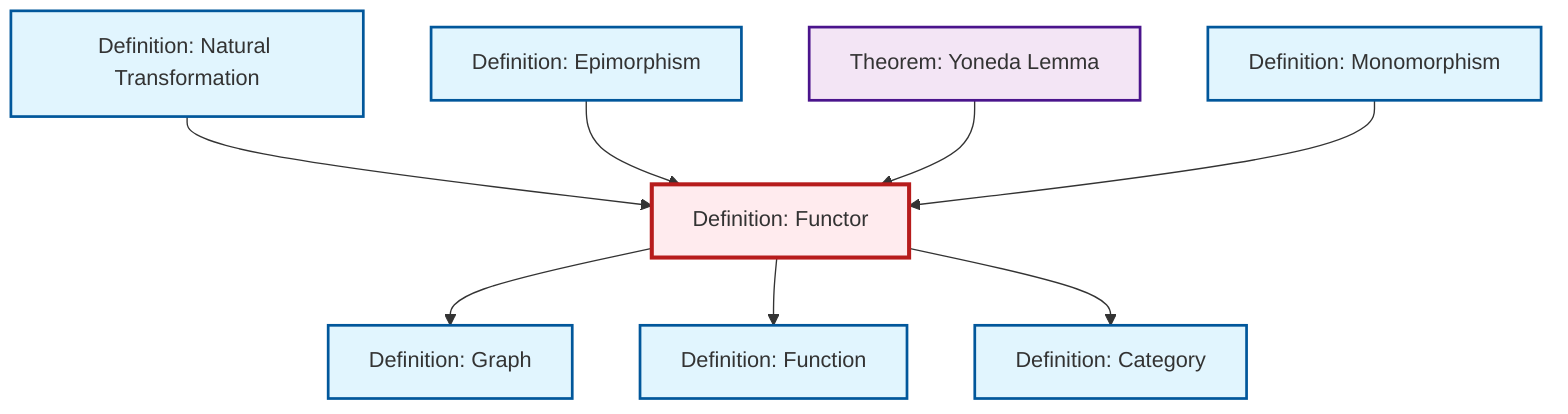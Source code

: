 graph TD
    classDef definition fill:#e1f5fe,stroke:#01579b,stroke-width:2px
    classDef theorem fill:#f3e5f5,stroke:#4a148c,stroke-width:2px
    classDef axiom fill:#fff3e0,stroke:#e65100,stroke-width:2px
    classDef example fill:#e8f5e9,stroke:#1b5e20,stroke-width:2px
    classDef current fill:#ffebee,stroke:#b71c1c,stroke-width:3px
    def-graph["Definition: Graph"]:::definition
    def-functor["Definition: Functor"]:::definition
    def-natural-transformation["Definition: Natural Transformation"]:::definition
    def-epimorphism["Definition: Epimorphism"]:::definition
    def-function["Definition: Function"]:::definition
    def-category["Definition: Category"]:::definition
    thm-yoneda["Theorem: Yoneda Lemma"]:::theorem
    def-monomorphism["Definition: Monomorphism"]:::definition
    def-natural-transformation --> def-functor
    def-epimorphism --> def-functor
    def-functor --> def-graph
    def-functor --> def-function
    def-functor --> def-category
    thm-yoneda --> def-functor
    def-monomorphism --> def-functor
    class def-functor current